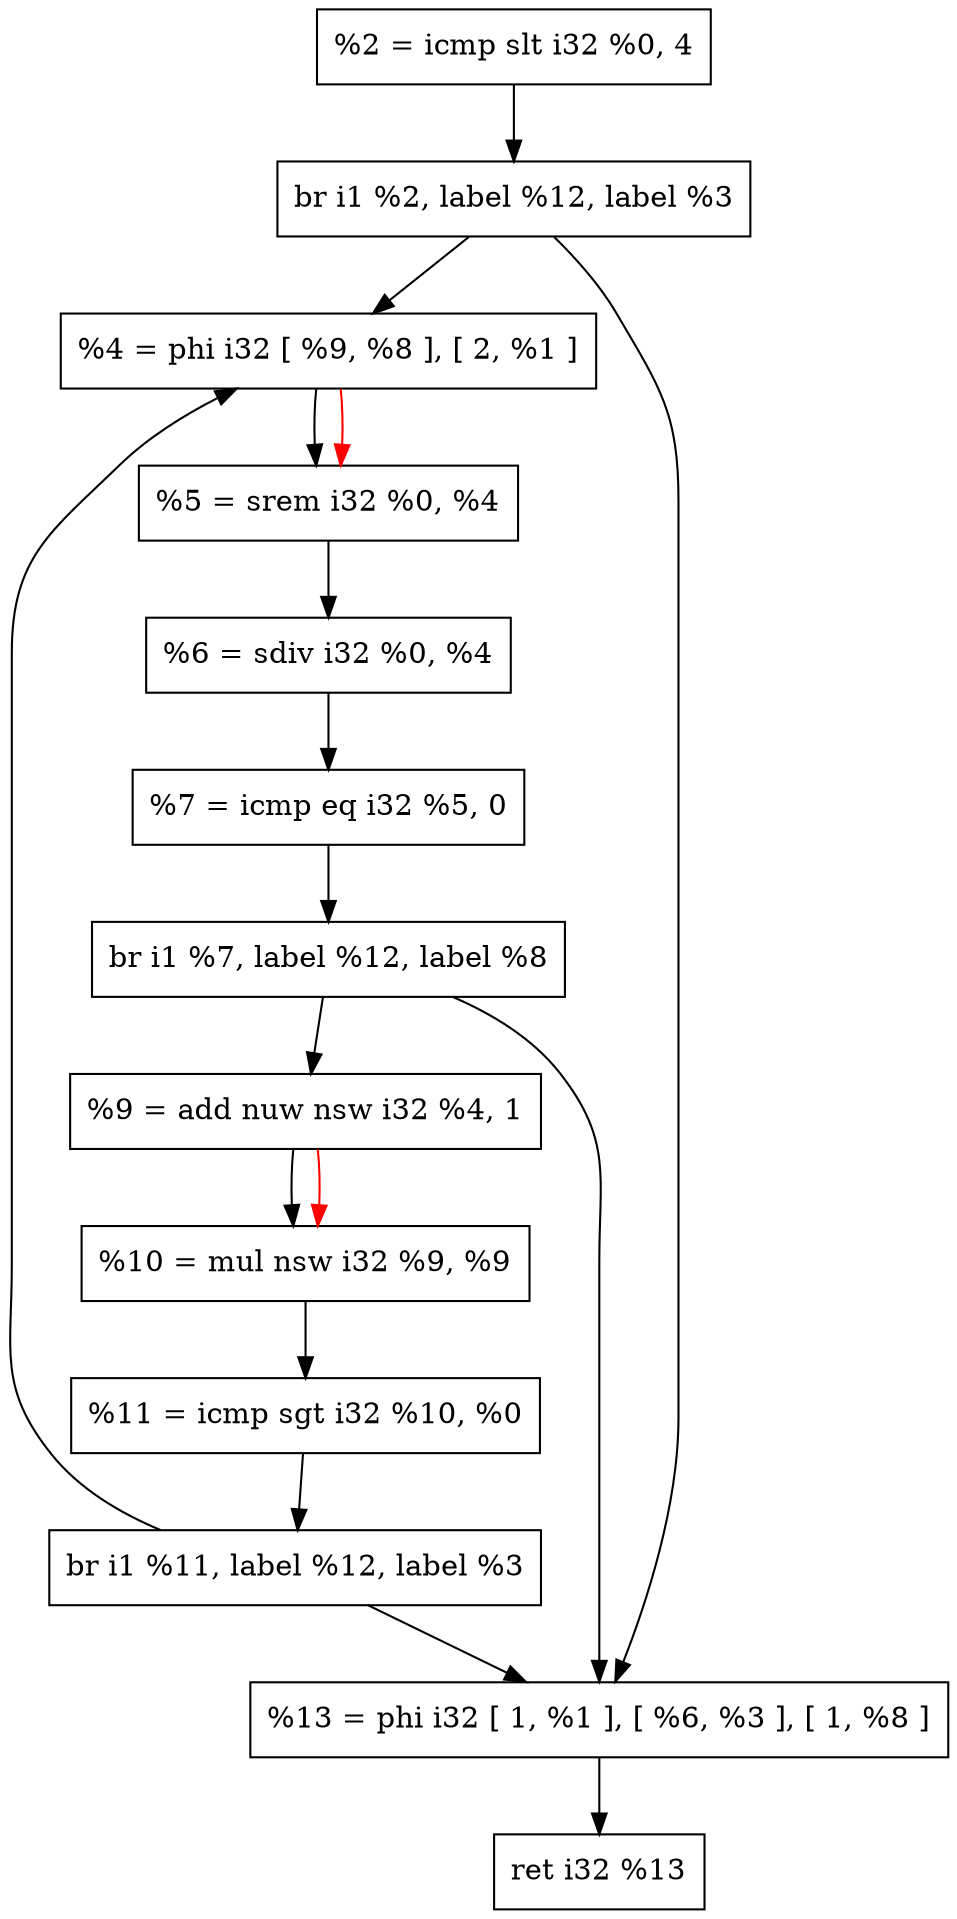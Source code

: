 digraph "DFG for'_Z15largest_divisori' function" {
Node0x55a725899290[shape=record, label="  %2 = icmp slt i32 %0, 4"];
Node0x55a725899370[shape=record, label="  br i1 %2, label %12, label %3"];
Node0x55a725899450[shape=record, label="  %4 = phi i32 [ %9, %8 ], [ 2, %1 ]"];
Node0x55a725899530[shape=record, label="  %5 = srem i32 %0, %4"];
Node0x55a725899610[shape=record, label="  %6 = sdiv i32 %0, %4"];
Node0x55a725899690[shape=record, label="  %7 = icmp eq i32 %5, 0"];
Node0x55a725899770[shape=record, label="  br i1 %7, label %12, label %8"];
Node0x55a725899850[shape=record, label="  %9 = add nuw nsw i32 %4, 1"];
Node0x55a725899930[shape=record, label="  %10 = mul nsw i32 %9, %9"];
Node0x55a72589a010[shape=record, label="  %11 = icmp sgt i32 %10, %0"];
Node0x55a72589a090[shape=record, label="  br i1 %11, label %12, label %3"];
Node0x55a72589a170[shape=record, label="  %13 = phi i32 [ 1, %1 ], [ %6, %3 ], [ 1, %8 ]"];
Node0x55a72589a250[shape=record, label="  ret i32 %13"];
Node0x55a725899290 -> Node0x55a725899370
Node0x55a725899370 -> Node0x55a725899450
Node0x55a725899370 -> Node0x55a72589a170
Node0x55a725899450 -> Node0x55a725899530
Node0x55a725899530 -> Node0x55a725899610
Node0x55a725899610 -> Node0x55a725899690
Node0x55a725899690 -> Node0x55a725899770
Node0x55a725899770 -> Node0x55a72589a170
Node0x55a725899770 -> Node0x55a725899850
Node0x55a725899850 -> Node0x55a725899930
Node0x55a725899930 -> Node0x55a72589a010
Node0x55a72589a010 -> Node0x55a72589a090
Node0x55a72589a090 -> Node0x55a72589a170
Node0x55a72589a090 -> Node0x55a725899450
Node0x55a72589a170 -> Node0x55a72589a250
edge [color=red]
Node0x55a725899450 -> Node0x55a725899530
Node0x55a725899850 -> Node0x55a725899930
}